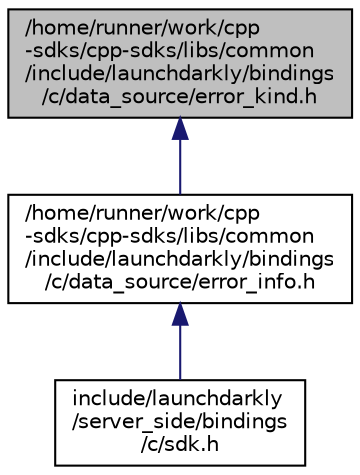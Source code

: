 digraph "/home/runner/work/cpp-sdks/cpp-sdks/libs/common/include/launchdarkly/bindings/c/data_source/error_kind.h"
{
 // LATEX_PDF_SIZE
  edge [fontname="Helvetica",fontsize="10",labelfontname="Helvetica",labelfontsize="10"];
  node [fontname="Helvetica",fontsize="10",shape=record];
  Node1 [label="/home/runner/work/cpp\l-sdks/cpp-sdks/libs/common\l/include/launchdarkly/bindings\l/c/data_source/error_kind.h",height=0.2,width=0.4,color="black", fillcolor="grey75", style="filled", fontcolor="black",tooltip="LaunchDarkly Server-side C Bindings for Data Source Error Kinds."];
  Node1 -> Node2 [dir="back",color="midnightblue",fontsize="10",style="solid"];
  Node2 [label="/home/runner/work/cpp\l-sdks/cpp-sdks/libs/common\l/include/launchdarkly/bindings\l/c/data_source/error_info.h",height=0.2,width=0.4,color="black", fillcolor="white", style="filled",URL="$error__info_8h.html",tooltip="LaunchDarkly Server-side C Bindings for Data Source Error Info."];
  Node2 -> Node3 [dir="back",color="midnightblue",fontsize="10",style="solid"];
  Node3 [label="include/launchdarkly\l/server_side/bindings\l/c/sdk.h",height=0.2,width=0.4,color="black", fillcolor="white", style="filled",URL="$sdk_8h.html",tooltip="LaunchDarkly Server-side C Bindings."];
}
